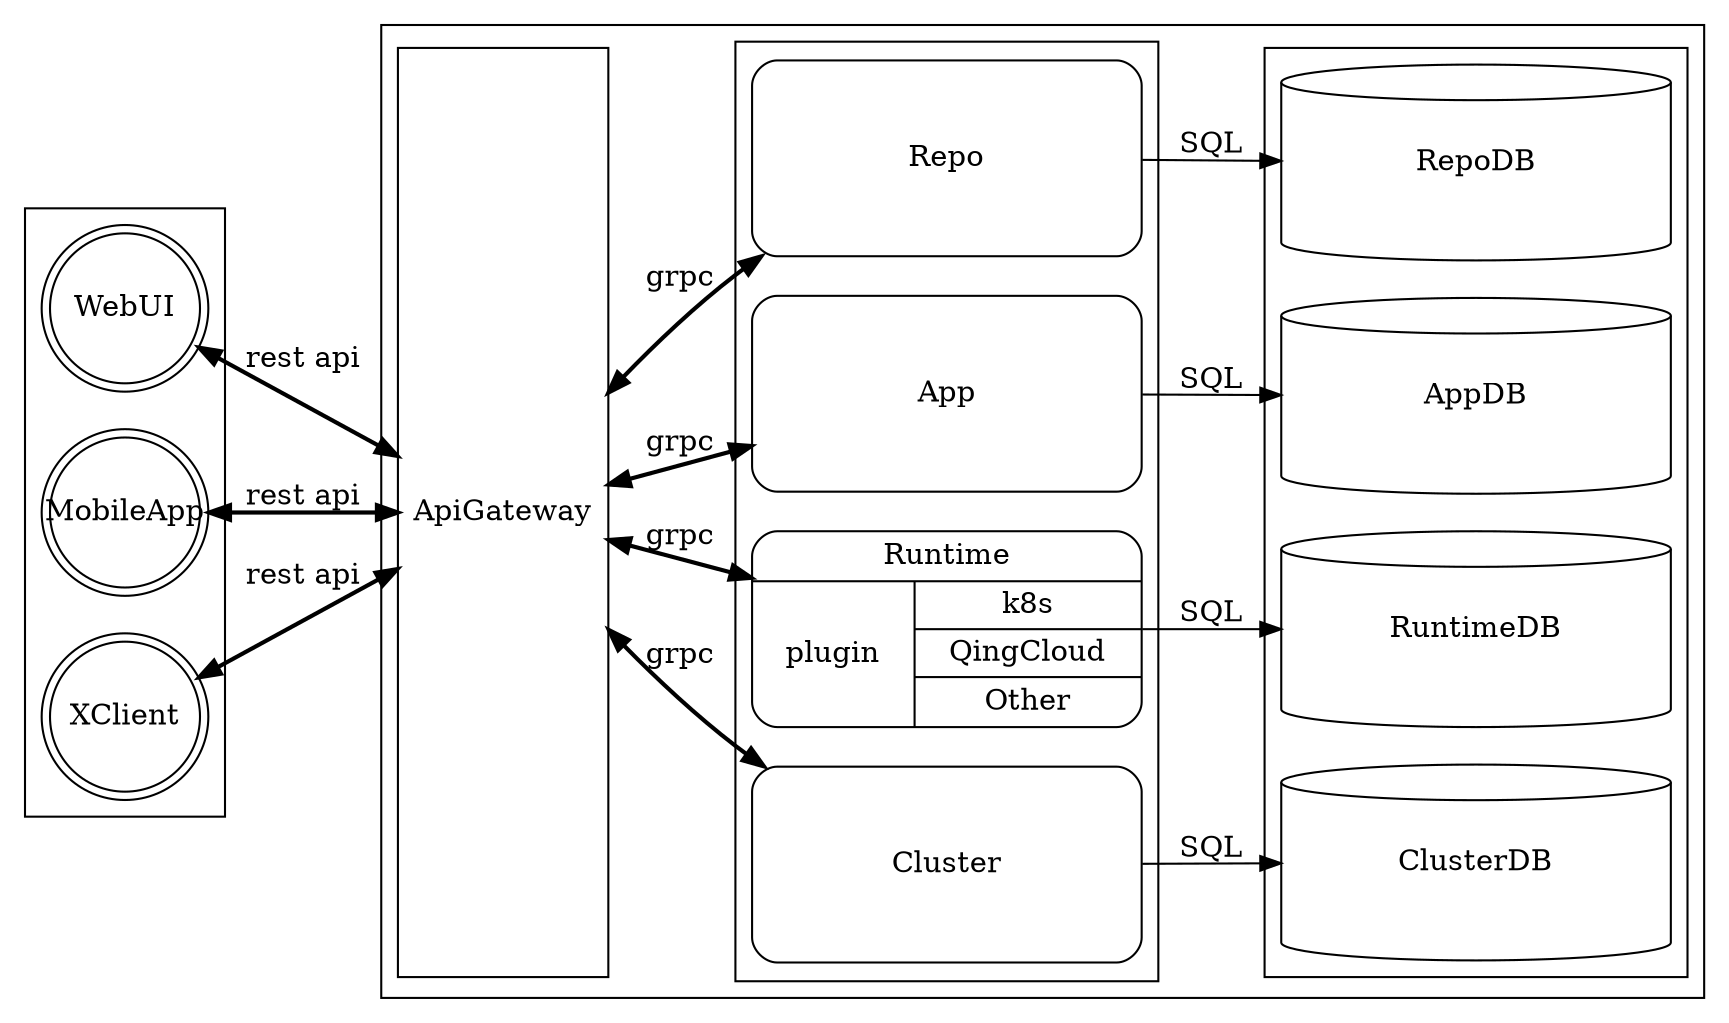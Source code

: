 // Copyright 2017 The OpenPitrix Authors. All rights reserved.
// Use of this source code is governed by a Apache license
// that can be found in the LICENSE file.

// dot -Tpng -o output.png input.dot

digraph G {
	rankdir = LR;

	subgraph clusterClient {
		node [
			fixedsize = true,
			width = 1, height = 1,
		]
		WebUI [shape = doublecircle];
		MobileApp [shape = doublecircle];
		XClient [shape = doublecircle];
	}

	WebUI -> ApiGateway[
		label = "rest api",
		dir   = both,
		style = bold,
	];
	MobileApp -> ApiGateway[
		label = "rest api",
		dir   = both,
		style = bold,
	];
	XClient -> ApiGateway[
		label = "rest api",
		dir   = both,
		style = bold,
	];

	subgraph clusterOpenpitrix {

		// rest api gateway
		ApiGateway [shape = rect,
			fixedsize = true,
			width = 1.4, height = 6.2,
		];

		// microservice
		subgraph clusterServices {
			node [
				shape=record,
				fixedsize = true,
				width = 2.6, height = 1.3,
			];
			Cluster [shape = Mrecord];
			Runtime [shape = Mrecord,
				label="Runtime |{ plugin |{k8s|QingCloud|Other} }"
			];
			App [shape = Mrecord];
			Repo [shape = Mrecord];
		}

		// service database
		subgraph clusterDB {
			node [
				fixedsize = true,
				width = 2.6, height = 1.3,
			];
			RepoDB [shape = cylinder];
			AppDB [shape = cylinder];
			RuntimeDB [shape = cylinder];
			ClusterDB [shape = cylinder];
		}

		// api gateway
		ApiGateway -> Cluster [
			label = "grpc",
			dir   = both,
			style = bold,
		];
		ApiGateway -> Repo [
			label = "grpc",
			dir   = both,
			style = bold,
		];
		ApiGateway -> App [
			label = "grpc",
			dir   = both,
			style = bold,
		];
		ApiGateway -> Runtime [
			label = "grpc",
			dir   = both,
			style = bold,
		];

		Repo -> RepoDB [label="SQL"];
		App -> AppDB [label="SQL"];
		Runtime -> RuntimeDB [label="SQL"];
		Cluster -> ClusterDB [label="SQL"];
	}
}

